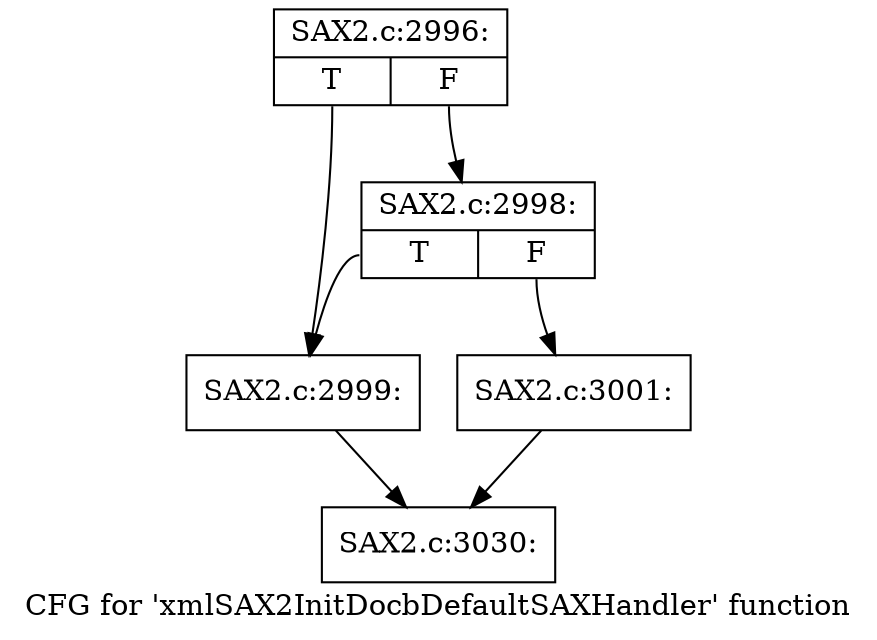 digraph "CFG for 'xmlSAX2InitDocbDefaultSAXHandler' function" {
	label="CFG for 'xmlSAX2InitDocbDefaultSAXHandler' function";

	Node0x42b7ad0 [shape=record,label="{SAX2.c:2996:|{<s0>T|<s1>F}}"];
	Node0x42b7ad0:s0 -> Node0x42b7a60;
	Node0x42b7ad0:s1 -> Node0x42b3280;
	Node0x42b3280 [shape=record,label="{SAX2.c:2998:|{<s0>T|<s1>F}}"];
	Node0x42b3280:s0 -> Node0x42b7a60;
	Node0x42b3280:s1 -> Node0x42b3230;
	Node0x42b7a60 [shape=record,label="{SAX2.c:2999:}"];
	Node0x42b7a60 -> Node0x42b3100;
	Node0x42b3230 [shape=record,label="{SAX2.c:3001:}"];
	Node0x42b3230 -> Node0x42b3100;
	Node0x42b3100 [shape=record,label="{SAX2.c:3030:}"];
}
